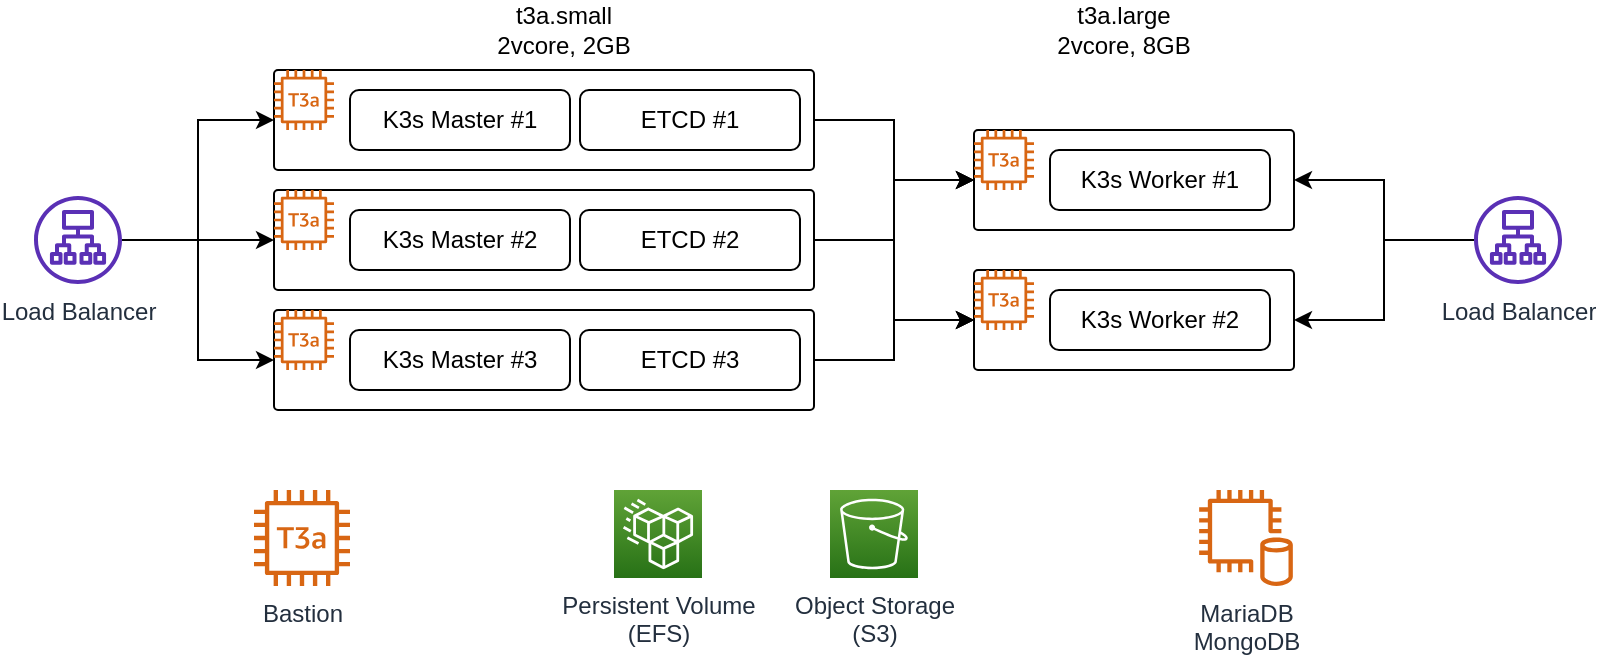 <mxfile version="13.0.9" type="github">
  <diagram id="ZOizNYAJDpMUH2xXd4lC" name="Page-1">
    <mxGraphModel dx="1422" dy="794" grid="1" gridSize="10" guides="1" tooltips="1" connect="1" arrows="1" fold="1" page="1" pageScale="1" pageWidth="1169" pageHeight="827" math="0" shadow="0">
      <root>
        <mxCell id="0" />
        <mxCell id="1" parent="0" />
        <mxCell id="uH6dnNxugtS85aO1Shw1-6" value="Persistent Volume&lt;br&gt;(EFS)" style="outlineConnect=0;fontColor=#232F3E;gradientColor=#60A337;gradientDirection=north;fillColor=#277116;strokeColor=#ffffff;dashed=0;verticalLabelPosition=bottom;verticalAlign=top;align=center;html=1;fontSize=12;fontStyle=0;aspect=fixed;shape=mxgraph.aws4.resourceIcon;resIcon=mxgraph.aws4.efs_standard;" parent="1" vertex="1">
          <mxGeometry x="370" y="280" width="44" height="44" as="geometry" />
        </mxCell>
        <mxCell id="uH6dnNxugtS85aO1Shw1-37" style="edgeStyle=orthogonalEdgeStyle;rounded=0;orthogonalLoop=1;jettySize=auto;html=1;entryX=0;entryY=0.5;entryDx=0;entryDy=0;" parent="1" source="uH6dnNxugtS85aO1Shw1-8" target="uH6dnNxugtS85aO1Shw1-29" edge="1">
          <mxGeometry relative="1" as="geometry" />
        </mxCell>
        <mxCell id="uH6dnNxugtS85aO1Shw1-38" style="edgeStyle=orthogonalEdgeStyle;rounded=0;orthogonalLoop=1;jettySize=auto;html=1;entryX=0;entryY=0.5;entryDx=0;entryDy=0;" parent="1" source="uH6dnNxugtS85aO1Shw1-8" target="uH6dnNxugtS85aO1Shw1-25" edge="1">
          <mxGeometry relative="1" as="geometry" />
        </mxCell>
        <mxCell id="uH6dnNxugtS85aO1Shw1-39" style="edgeStyle=orthogonalEdgeStyle;rounded=0;orthogonalLoop=1;jettySize=auto;html=1;entryX=0;entryY=0.5;entryDx=0;entryDy=0;" parent="1" source="uH6dnNxugtS85aO1Shw1-8" target="uH6dnNxugtS85aO1Shw1-20" edge="1">
          <mxGeometry relative="1" as="geometry" />
        </mxCell>
        <mxCell id="uH6dnNxugtS85aO1Shw1-8" value="Load Balancer" style="outlineConnect=0;fontColor=#232F3E;gradientColor=none;fillColor=#5A30B5;strokeColor=none;dashed=0;verticalLabelPosition=bottom;verticalAlign=top;align=center;html=1;fontSize=12;fontStyle=0;aspect=fixed;pointerEvents=1;shape=mxgraph.aws4.application_load_balancer;" parent="1" vertex="1">
          <mxGeometry x="80" y="133" width="44" height="44" as="geometry" />
        </mxCell>
        <mxCell id="uH6dnNxugtS85aO1Shw1-18" value="Object Storage&lt;br&gt;(S3)" style="outlineConnect=0;fontColor=#232F3E;gradientColor=#60A337;gradientDirection=north;fillColor=#277116;strokeColor=#ffffff;dashed=0;verticalLabelPosition=bottom;verticalAlign=top;align=center;html=1;fontSize=12;fontStyle=0;aspect=fixed;shape=mxgraph.aws4.resourceIcon;resIcon=mxgraph.aws4.s3;" parent="1" vertex="1">
          <mxGeometry x="478" y="280" width="44" height="44" as="geometry" />
        </mxCell>
        <mxCell id="uH6dnNxugtS85aO1Shw1-33" value="" style="group;container=1;" parent="1" vertex="1" connectable="0">
          <mxGeometry x="200" y="70" width="270" height="170" as="geometry" />
        </mxCell>
        <mxCell id="uH6dnNxugtS85aO1Shw1-20" value="g" style="rounded=1;whiteSpace=wrap;html=1;arcSize=4;" parent="uH6dnNxugtS85aO1Shw1-33" vertex="1">
          <mxGeometry width="270" height="50" as="geometry" />
        </mxCell>
        <mxCell id="uH6dnNxugtS85aO1Shw1-21" value="K3s Master&amp;nbsp;#1" style="rounded=1;whiteSpace=wrap;html=1;fillColor=#ffffff;" parent="uH6dnNxugtS85aO1Shw1-33" vertex="1">
          <mxGeometry x="38" y="10" width="110" height="30" as="geometry" />
        </mxCell>
        <mxCell id="uH6dnNxugtS85aO1Shw1-24" value="ETCD #1" style="rounded=1;whiteSpace=wrap;html=1;fillColor=#ffffff;" parent="uH6dnNxugtS85aO1Shw1-33" vertex="1">
          <mxGeometry x="153" y="10" width="110" height="30" as="geometry" />
        </mxCell>
        <mxCell id="uH6dnNxugtS85aO1Shw1-25" value="" style="rounded=1;whiteSpace=wrap;html=1;arcSize=4;" parent="uH6dnNxugtS85aO1Shw1-33" vertex="1">
          <mxGeometry y="60" width="270" height="50" as="geometry" />
        </mxCell>
        <mxCell id="uH6dnNxugtS85aO1Shw1-27" value="K3s Master&amp;nbsp;#2" style="rounded=1;whiteSpace=wrap;html=1;fillColor=#ffffff;" parent="uH6dnNxugtS85aO1Shw1-33" vertex="1">
          <mxGeometry x="38" y="70" width="110" height="30" as="geometry" />
        </mxCell>
        <mxCell id="uH6dnNxugtS85aO1Shw1-28" value="ETCD #2" style="rounded=1;whiteSpace=wrap;html=1;fillColor=#ffffff;" parent="uH6dnNxugtS85aO1Shw1-33" vertex="1">
          <mxGeometry x="153" y="70" width="110" height="30" as="geometry" />
        </mxCell>
        <mxCell id="uH6dnNxugtS85aO1Shw1-29" value="" style="rounded=1;whiteSpace=wrap;html=1;arcSize=4;" parent="uH6dnNxugtS85aO1Shw1-33" vertex="1">
          <mxGeometry y="120" width="270" height="50" as="geometry" />
        </mxCell>
        <mxCell id="uH6dnNxugtS85aO1Shw1-31" value="K3s Master&amp;nbsp;#3" style="rounded=1;whiteSpace=wrap;html=1;fillColor=#ffffff;" parent="uH6dnNxugtS85aO1Shw1-33" vertex="1">
          <mxGeometry x="38" y="130" width="110" height="30" as="geometry" />
        </mxCell>
        <mxCell id="uH6dnNxugtS85aO1Shw1-32" value="ETCD #3" style="rounded=1;whiteSpace=wrap;html=1;fillColor=#ffffff;" parent="uH6dnNxugtS85aO1Shw1-33" vertex="1">
          <mxGeometry x="153" y="130" width="110" height="30" as="geometry" />
        </mxCell>
        <mxCell id="uH6dnNxugtS85aO1Shw1-41" value="" style="shape=image;html=1;verticalAlign=top;verticalLabelPosition=bottom;labelBackgroundColor=#ffffff;imageAspect=0;aspect=fixed;image=https://cdn2.iconfinder.com/data/icons/freecns-cumulus/16/519565-061_Sync-128.png;fillColor=#ffffff;" parent="uH6dnNxugtS85aO1Shw1-33" vertex="1">
          <mxGeometry x="193" y="40" width="30" height="30" as="geometry" />
        </mxCell>
        <mxCell id="uH6dnNxugtS85aO1Shw1-42" value="" style="shape=image;html=1;verticalAlign=top;verticalLabelPosition=bottom;labelBackgroundColor=#ffffff;imageAspect=0;aspect=fixed;image=https://cdn2.iconfinder.com/data/icons/freecns-cumulus/16/519565-061_Sync-128.png;fillColor=#ffffff;" parent="uH6dnNxugtS85aO1Shw1-33" vertex="1">
          <mxGeometry x="193" y="100" width="30" height="30" as="geometry" />
        </mxCell>
        <mxCell id="cESICk9hHBi1LYIRxLNx-5" value="" style="outlineConnect=0;fontColor=#232F3E;gradientColor=none;fillColor=#D86613;strokeColor=none;dashed=0;verticalLabelPosition=bottom;verticalAlign=top;align=center;html=1;fontSize=12;fontStyle=0;aspect=fixed;pointerEvents=1;shape=mxgraph.aws4.t3a_instance;" vertex="1" parent="uH6dnNxugtS85aO1Shw1-33">
          <mxGeometry width="30" height="30" as="geometry" />
        </mxCell>
        <mxCell id="cESICk9hHBi1LYIRxLNx-6" value="" style="outlineConnect=0;fontColor=#232F3E;gradientColor=none;fillColor=#D86613;strokeColor=none;dashed=0;verticalLabelPosition=bottom;verticalAlign=top;align=center;html=1;fontSize=12;fontStyle=0;aspect=fixed;pointerEvents=1;shape=mxgraph.aws4.t3a_instance;" vertex="1" parent="uH6dnNxugtS85aO1Shw1-33">
          <mxGeometry y="60" width="30" height="30" as="geometry" />
        </mxCell>
        <mxCell id="cESICk9hHBi1LYIRxLNx-7" value="" style="outlineConnect=0;fontColor=#232F3E;gradientColor=none;fillColor=#D86613;strokeColor=none;dashed=0;verticalLabelPosition=bottom;verticalAlign=top;align=center;html=1;fontSize=12;fontStyle=0;aspect=fixed;pointerEvents=1;shape=mxgraph.aws4.t3a_instance;" vertex="1" parent="uH6dnNxugtS85aO1Shw1-33">
          <mxGeometry y="120" width="30" height="30" as="geometry" />
        </mxCell>
        <mxCell id="uH6dnNxugtS85aO1Shw1-61" style="edgeStyle=orthogonalEdgeStyle;rounded=0;orthogonalLoop=1;jettySize=auto;html=1;entryX=1;entryY=0.5;entryDx=0;entryDy=0;" parent="1" source="uH6dnNxugtS85aO1Shw1-40" target="uH6dnNxugtS85aO1Shw1-44" edge="1">
          <mxGeometry relative="1" as="geometry" />
        </mxCell>
        <mxCell id="uH6dnNxugtS85aO1Shw1-62" style="edgeStyle=orthogonalEdgeStyle;rounded=0;orthogonalLoop=1;jettySize=auto;html=1;entryX=1;entryY=0.5;entryDx=0;entryDy=0;" parent="1" source="uH6dnNxugtS85aO1Shw1-40" target="uH6dnNxugtS85aO1Shw1-49" edge="1">
          <mxGeometry relative="1" as="geometry" />
        </mxCell>
        <mxCell id="uH6dnNxugtS85aO1Shw1-40" value="Load Balancer" style="outlineConnect=0;fontColor=#232F3E;gradientColor=none;fillColor=#5A30B5;strokeColor=none;dashed=0;verticalLabelPosition=bottom;verticalAlign=top;align=center;html=1;fontSize=12;fontStyle=0;aspect=fixed;pointerEvents=1;shape=mxgraph.aws4.application_load_balancer;" parent="1" vertex="1">
          <mxGeometry x="800" y="133" width="44" height="44" as="geometry" />
        </mxCell>
        <mxCell id="uH6dnNxugtS85aO1Shw1-43" value="t3a.small&lt;br&gt;2vcore, 2GB" style="text;html=1;strokeColor=none;fillColor=none;align=center;verticalAlign=middle;whiteSpace=wrap;rounded=0;" parent="1" vertex="1">
          <mxGeometry x="280" y="40" width="130" height="20" as="geometry" />
        </mxCell>
        <mxCell id="uH6dnNxugtS85aO1Shw1-44" value="" style="rounded=1;whiteSpace=wrap;html=1;arcSize=4;" parent="1" vertex="1">
          <mxGeometry x="550" y="100" width="160" height="50" as="geometry" />
        </mxCell>
        <mxCell id="uH6dnNxugtS85aO1Shw1-46" value="K3s Worker #1" style="rounded=1;whiteSpace=wrap;html=1;fillColor=#ffffff;" parent="1" vertex="1">
          <mxGeometry x="588" y="110" width="110" height="30" as="geometry" />
        </mxCell>
        <mxCell id="uH6dnNxugtS85aO1Shw1-49" value="" style="rounded=1;whiteSpace=wrap;html=1;arcSize=4;" parent="1" vertex="1">
          <mxGeometry x="550" y="170" width="160" height="50" as="geometry" />
        </mxCell>
        <mxCell id="uH6dnNxugtS85aO1Shw1-51" value="K3s Worker #2" style="rounded=1;whiteSpace=wrap;html=1;fillColor=#ffffff;" parent="1" vertex="1">
          <mxGeometry x="588" y="180" width="110" height="30" as="geometry" />
        </mxCell>
        <mxCell id="uH6dnNxugtS85aO1Shw1-53" style="edgeStyle=orthogonalEdgeStyle;rounded=0;orthogonalLoop=1;jettySize=auto;html=1;entryX=0;entryY=0.5;entryDx=0;entryDy=0;" parent="1" source="uH6dnNxugtS85aO1Shw1-20" target="uH6dnNxugtS85aO1Shw1-44" edge="1">
          <mxGeometry relative="1" as="geometry" />
        </mxCell>
        <mxCell id="uH6dnNxugtS85aO1Shw1-54" style="edgeStyle=orthogonalEdgeStyle;rounded=0;orthogonalLoop=1;jettySize=auto;html=1;exitX=1;exitY=0.5;exitDx=0;exitDy=0;entryX=0;entryY=0.5;entryDx=0;entryDy=0;" parent="1" source="uH6dnNxugtS85aO1Shw1-25" target="uH6dnNxugtS85aO1Shw1-44" edge="1">
          <mxGeometry relative="1" as="geometry" />
        </mxCell>
        <mxCell id="uH6dnNxugtS85aO1Shw1-55" style="edgeStyle=orthogonalEdgeStyle;rounded=0;orthogonalLoop=1;jettySize=auto;html=1;entryX=0;entryY=0.5;entryDx=0;entryDy=0;" parent="1" source="uH6dnNxugtS85aO1Shw1-29" target="uH6dnNxugtS85aO1Shw1-44" edge="1">
          <mxGeometry relative="1" as="geometry" />
        </mxCell>
        <mxCell id="uH6dnNxugtS85aO1Shw1-56" style="edgeStyle=orthogonalEdgeStyle;rounded=0;orthogonalLoop=1;jettySize=auto;html=1;entryX=0;entryY=0.5;entryDx=0;entryDy=0;" parent="1" source="uH6dnNxugtS85aO1Shw1-20" target="uH6dnNxugtS85aO1Shw1-49" edge="1">
          <mxGeometry relative="1" as="geometry" />
        </mxCell>
        <mxCell id="uH6dnNxugtS85aO1Shw1-57" style="edgeStyle=orthogonalEdgeStyle;rounded=0;orthogonalLoop=1;jettySize=auto;html=1;entryX=0;entryY=0.5;entryDx=0;entryDy=0;" parent="1" source="uH6dnNxugtS85aO1Shw1-25" target="uH6dnNxugtS85aO1Shw1-49" edge="1">
          <mxGeometry relative="1" as="geometry" />
        </mxCell>
        <mxCell id="uH6dnNxugtS85aO1Shw1-58" style="edgeStyle=orthogonalEdgeStyle;rounded=0;orthogonalLoop=1;jettySize=auto;html=1;entryX=0;entryY=0.5;entryDx=0;entryDy=0;" parent="1" source="uH6dnNxugtS85aO1Shw1-29" target="uH6dnNxugtS85aO1Shw1-49" edge="1">
          <mxGeometry relative="1" as="geometry" />
        </mxCell>
        <mxCell id="uH6dnNxugtS85aO1Shw1-59" value="t3a.large&lt;br&gt;2vcore, 8GB" style="text;html=1;strokeColor=none;fillColor=none;align=center;verticalAlign=middle;whiteSpace=wrap;rounded=0;" parent="1" vertex="1">
          <mxGeometry x="560" y="40" width="130" height="20" as="geometry" />
        </mxCell>
        <mxCell id="cESICk9hHBi1LYIRxLNx-2" value="Bastion" style="outlineConnect=0;fontColor=#232F3E;gradientColor=none;fillColor=#D86613;strokeColor=none;dashed=0;verticalLabelPosition=bottom;verticalAlign=top;align=center;html=1;fontSize=12;fontStyle=0;aspect=fixed;pointerEvents=1;shape=mxgraph.aws4.t3a_instance;" vertex="1" parent="1">
          <mxGeometry x="190" y="280" width="48" height="48" as="geometry" />
        </mxCell>
        <mxCell id="cESICk9hHBi1LYIRxLNx-8" value="" style="outlineConnect=0;fontColor=#232F3E;gradientColor=none;fillColor=#D86613;strokeColor=none;dashed=0;verticalLabelPosition=bottom;verticalAlign=top;align=center;html=1;fontSize=12;fontStyle=0;aspect=fixed;pointerEvents=1;shape=mxgraph.aws4.t3a_instance;" vertex="1" parent="1">
          <mxGeometry x="550" y="100" width="30" height="30" as="geometry" />
        </mxCell>
        <mxCell id="cESICk9hHBi1LYIRxLNx-9" value="" style="outlineConnect=0;fontColor=#232F3E;gradientColor=none;fillColor=#D86613;strokeColor=none;dashed=0;verticalLabelPosition=bottom;verticalAlign=top;align=center;html=1;fontSize=12;fontStyle=0;aspect=fixed;pointerEvents=1;shape=mxgraph.aws4.t3a_instance;" vertex="1" parent="1">
          <mxGeometry x="550" y="170" width="30" height="30" as="geometry" />
        </mxCell>
        <mxCell id="cESICk9hHBi1LYIRxLNx-11" value="MariaDB&lt;br&gt;MongoDB" style="outlineConnect=0;fontColor=#232F3E;gradientColor=none;fillColor=#D86613;strokeColor=none;dashed=0;verticalLabelPosition=bottom;verticalAlign=top;align=center;html=1;fontSize=12;fontStyle=0;aspect=fixed;pointerEvents=1;shape=mxgraph.aws4.db_on_instance2;" vertex="1" parent="1">
          <mxGeometry x="662" y="280" width="48" height="48" as="geometry" />
        </mxCell>
      </root>
    </mxGraphModel>
  </diagram>
</mxfile>
